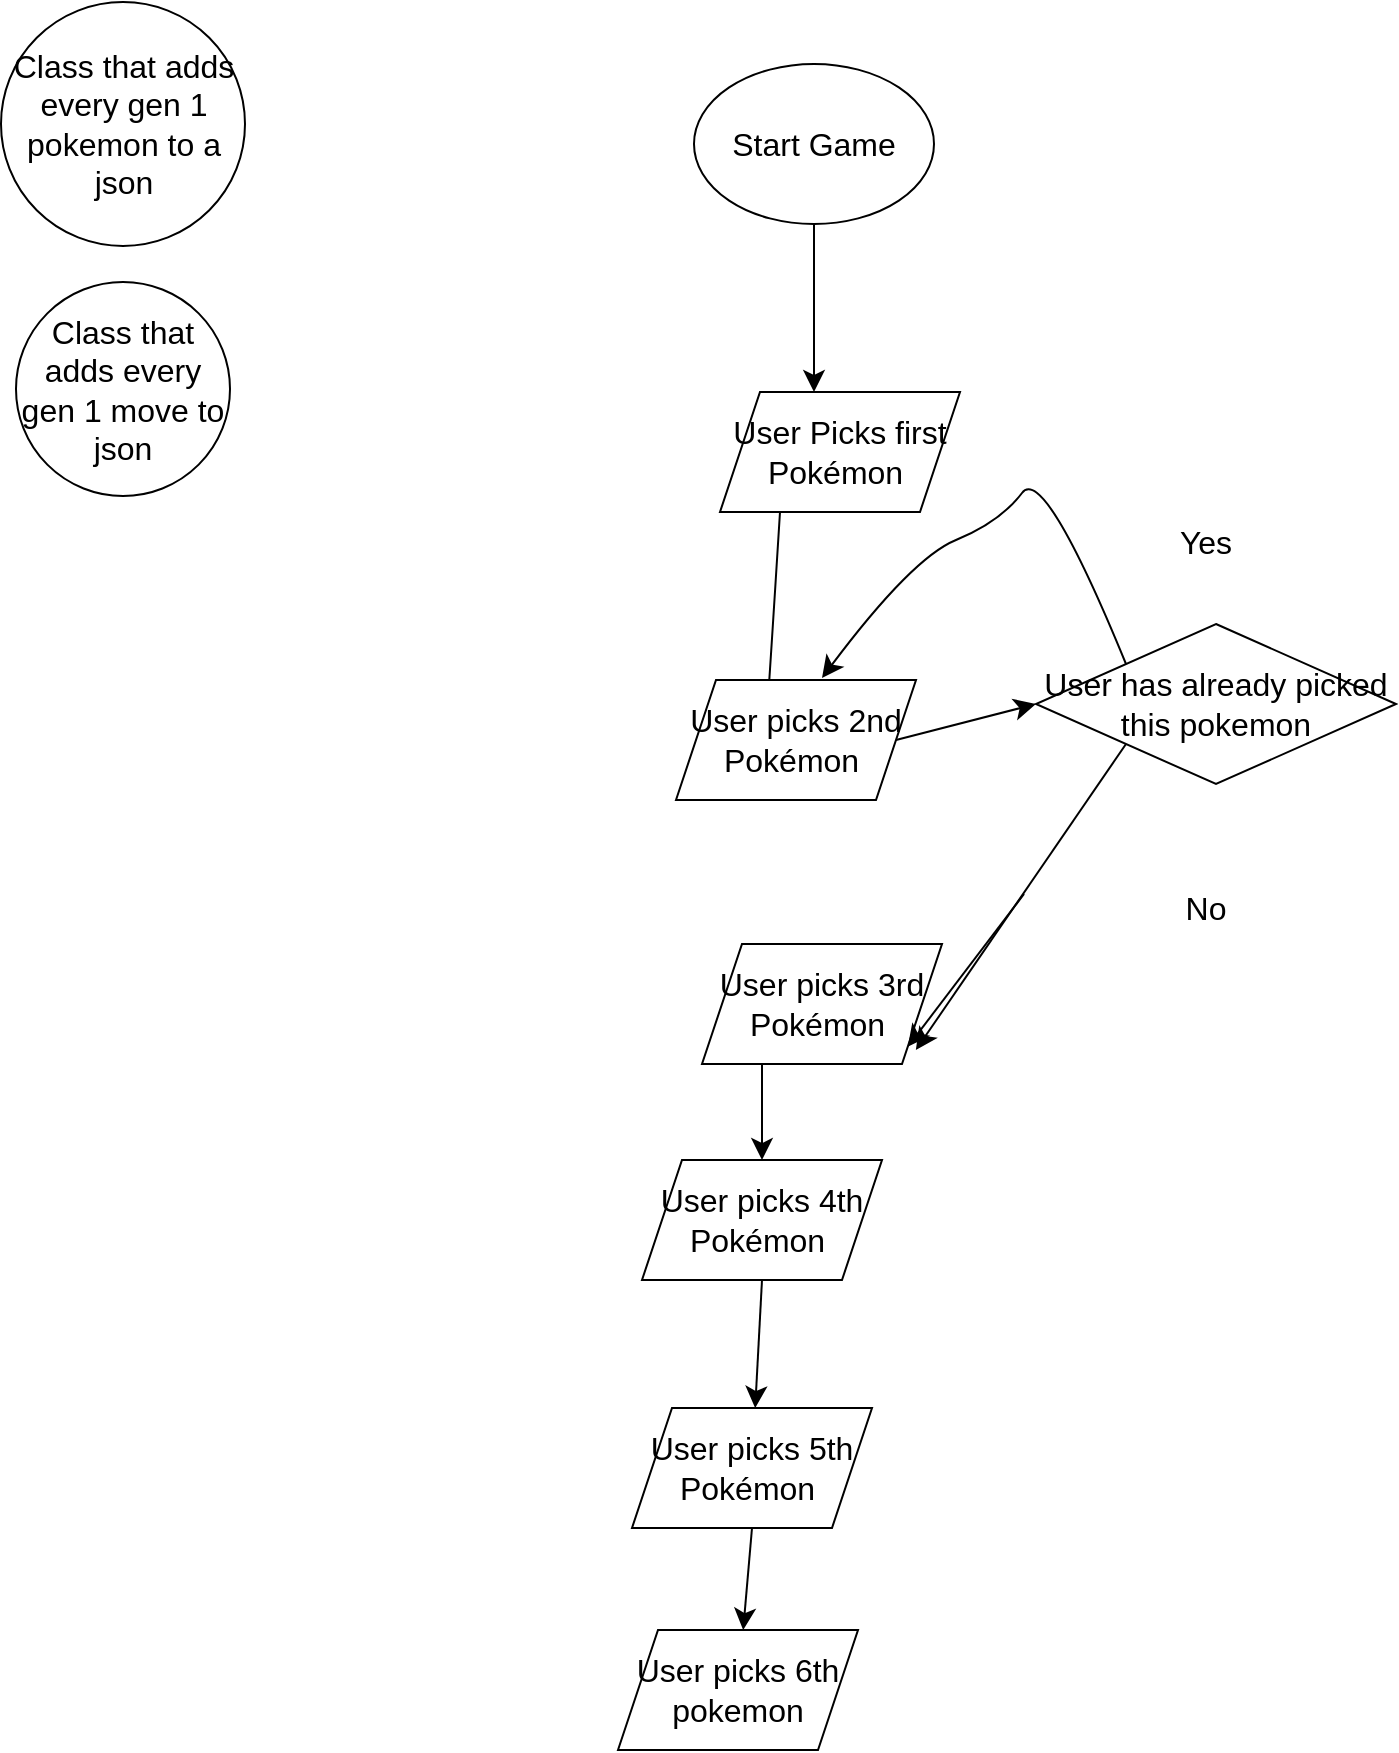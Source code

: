 <mxfile version="22.1.1" type="github">
  <diagram name="Page-1" id="NYCgYMafiAWhOY5gQajY">
    <mxGraphModel dx="1320" dy="1384" grid="0" gridSize="10" guides="1" tooltips="1" connect="1" arrows="1" fold="1" page="1" pageScale="1" pageWidth="1500" pageHeight="501600" math="0" shadow="0">
      <root>
        <mxCell id="0" />
        <mxCell id="1" parent="0" />
        <mxCell id="pAs_w5LwpyLD_c9nKqcG-1" value="Start Game" style="ellipse;whiteSpace=wrap;html=1;fontSize=16;" vertex="1" parent="1">
          <mxGeometry x="367" y="36" width="120" height="80" as="geometry" />
        </mxCell>
        <mxCell id="pAs_w5LwpyLD_c9nKqcG-3" value="" style="endArrow=classic;html=1;rounded=0;fontSize=12;startSize=8;endSize=8;curved=1;exitX=0.5;exitY=1;exitDx=0;exitDy=0;" edge="1" parent="1" source="pAs_w5LwpyLD_c9nKqcG-1">
          <mxGeometry width="50" height="50" relative="1" as="geometry">
            <mxPoint x="353" y="241" as="sourcePoint" />
            <mxPoint x="427" y="200" as="targetPoint" />
          </mxGeometry>
        </mxCell>
        <mxCell id="pAs_w5LwpyLD_c9nKqcG-4" value="User Picks first Pokémon&amp;nbsp;" style="shape=parallelogram;perimeter=parallelogramPerimeter;whiteSpace=wrap;html=1;fixedSize=1;fontSize=16;" vertex="1" parent="1">
          <mxGeometry x="380" y="200" width="120" height="60" as="geometry" />
        </mxCell>
        <mxCell id="pAs_w5LwpyLD_c9nKqcG-5" value="" style="endArrow=classic;html=1;rounded=0;fontSize=12;startSize=8;endSize=8;curved=1;exitX=0.25;exitY=1;exitDx=0;exitDy=0;" edge="1" parent="1" source="pAs_w5LwpyLD_c9nKqcG-4">
          <mxGeometry width="50" height="50" relative="1" as="geometry">
            <mxPoint x="424" y="292" as="sourcePoint" />
            <mxPoint x="403" y="358" as="targetPoint" />
            <Array as="points">
              <mxPoint x="403" y="372" />
            </Array>
          </mxGeometry>
        </mxCell>
        <mxCell id="pAs_w5LwpyLD_c9nKqcG-6" value="User picks 2nd Pokémon&amp;nbsp;" style="shape=parallelogram;perimeter=parallelogramPerimeter;whiteSpace=wrap;html=1;fixedSize=1;fontSize=16;" vertex="1" parent="1">
          <mxGeometry x="358" y="344" width="120" height="60" as="geometry" />
        </mxCell>
        <mxCell id="pAs_w5LwpyLD_c9nKqcG-8" value="User picks 3rd Pokémon&amp;nbsp;" style="shape=parallelogram;perimeter=parallelogramPerimeter;whiteSpace=wrap;html=1;fixedSize=1;fontSize=16;" vertex="1" parent="1">
          <mxGeometry x="371" y="476" width="120" height="60" as="geometry" />
        </mxCell>
        <mxCell id="pAs_w5LwpyLD_c9nKqcG-10" value="" style="endArrow=classic;html=1;rounded=0;fontSize=12;startSize=8;endSize=8;curved=1;exitX=0.25;exitY=1;exitDx=0;exitDy=0;" edge="1" parent="1" source="pAs_w5LwpyLD_c9nKqcG-8" target="pAs_w5LwpyLD_c9nKqcG-11">
          <mxGeometry width="50" height="50" relative="1" as="geometry">
            <mxPoint x="386" y="665" as="sourcePoint" />
            <mxPoint x="401" y="614" as="targetPoint" />
          </mxGeometry>
        </mxCell>
        <mxCell id="pAs_w5LwpyLD_c9nKqcG-11" value="User picks 4th Pokémon&amp;nbsp;" style="shape=parallelogram;perimeter=parallelogramPerimeter;whiteSpace=wrap;html=1;fixedSize=1;fontSize=16;" vertex="1" parent="1">
          <mxGeometry x="341" y="584" width="120" height="60" as="geometry" />
        </mxCell>
        <mxCell id="pAs_w5LwpyLD_c9nKqcG-14" value="" style="endArrow=classic;html=1;rounded=0;fontSize=12;startSize=8;endSize=8;curved=1;exitX=0.5;exitY=1;exitDx=0;exitDy=0;" edge="1" parent="1" source="pAs_w5LwpyLD_c9nKqcG-11" target="pAs_w5LwpyLD_c9nKqcG-15">
          <mxGeometry width="50" height="50" relative="1" as="geometry">
            <mxPoint x="353" y="785" as="sourcePoint" />
            <mxPoint x="396" y="738" as="targetPoint" />
            <Array as="points" />
          </mxGeometry>
        </mxCell>
        <mxCell id="pAs_w5LwpyLD_c9nKqcG-15" value="User picks 5th Pokémon&amp;nbsp;" style="shape=parallelogram;perimeter=parallelogramPerimeter;whiteSpace=wrap;html=1;fixedSize=1;fontSize=16;" vertex="1" parent="1">
          <mxGeometry x="336" y="708" width="120" height="60" as="geometry" />
        </mxCell>
        <mxCell id="pAs_w5LwpyLD_c9nKqcG-16" value="" style="endArrow=classic;html=1;rounded=0;fontSize=12;startSize=8;endSize=8;curved=1;exitX=0.5;exitY=1;exitDx=0;exitDy=0;" edge="1" parent="1" source="pAs_w5LwpyLD_c9nKqcG-15" target="pAs_w5LwpyLD_c9nKqcG-17">
          <mxGeometry width="50" height="50" relative="1" as="geometry">
            <mxPoint x="384" y="879" as="sourcePoint" />
            <mxPoint x="389" y="849" as="targetPoint" />
          </mxGeometry>
        </mxCell>
        <mxCell id="pAs_w5LwpyLD_c9nKqcG-17" value="User picks 6th pokemon" style="shape=parallelogram;perimeter=parallelogramPerimeter;whiteSpace=wrap;html=1;fixedSize=1;fontSize=16;" vertex="1" parent="1">
          <mxGeometry x="329" y="819" width="120" height="60" as="geometry" />
        </mxCell>
        <mxCell id="pAs_w5LwpyLD_c9nKqcG-19" value="Class that adds every gen 1 move to json" style="ellipse;whiteSpace=wrap;html=1;aspect=fixed;fontSize=16;" vertex="1" parent="1">
          <mxGeometry x="28" y="145" width="107" height="107" as="geometry" />
        </mxCell>
        <mxCell id="pAs_w5LwpyLD_c9nKqcG-20" value="Class that adds every gen 1 pokemon to a json" style="ellipse;whiteSpace=wrap;html=1;aspect=fixed;fontSize=16;" vertex="1" parent="1">
          <mxGeometry x="20.5" y="5" width="122" height="122" as="geometry" />
        </mxCell>
        <mxCell id="pAs_w5LwpyLD_c9nKqcG-27" value="" style="endArrow=classic;html=1;rounded=0;fontSize=12;startSize=8;endSize=8;curved=1;exitX=1;exitY=0.5;exitDx=0;exitDy=0;entryX=0;entryY=0.5;entryDx=0;entryDy=0;" edge="1" parent="1" source="pAs_w5LwpyLD_c9nKqcG-6" target="pAs_w5LwpyLD_c9nKqcG-28">
          <mxGeometry width="50" height="50" relative="1" as="geometry">
            <mxPoint x="504" y="401" as="sourcePoint" />
            <mxPoint x="578" y="356" as="targetPoint" />
          </mxGeometry>
        </mxCell>
        <mxCell id="pAs_w5LwpyLD_c9nKqcG-28" value="User has already picked this pokemon" style="rhombus;whiteSpace=wrap;html=1;fontSize=16;" vertex="1" parent="1">
          <mxGeometry x="538" y="316" width="180" height="80" as="geometry" />
        </mxCell>
        <mxCell id="pAs_w5LwpyLD_c9nKqcG-29" value="" style="endArrow=classic;html=1;rounded=0;fontSize=12;startSize=8;endSize=8;curved=1;exitX=0;exitY=1;exitDx=0;exitDy=0;entryX=1;entryY=1;entryDx=0;entryDy=0;" edge="1" parent="1" target="pAs_w5LwpyLD_c9nKqcG-8">
          <mxGeometry width="50" height="50" relative="1" as="geometry">
            <mxPoint x="532" y="451" as="sourcePoint" />
            <mxPoint x="607" y="488" as="targetPoint" />
          </mxGeometry>
        </mxCell>
        <mxCell id="pAs_w5LwpyLD_c9nKqcG-30" value="" style="curved=1;endArrow=classic;html=1;rounded=0;fontSize=12;startSize=8;endSize=8;exitX=0;exitY=0;exitDx=0;exitDy=0;" edge="1" parent="1" source="pAs_w5LwpyLD_c9nKqcG-28">
          <mxGeometry width="50" height="50" relative="1" as="geometry">
            <mxPoint x="557" y="538" as="sourcePoint" />
            <mxPoint x="431" y="343" as="targetPoint" />
            <Array as="points">
              <mxPoint x="542" y="236" />
              <mxPoint x="520" y="265" />
              <mxPoint x="476" y="283" />
            </Array>
          </mxGeometry>
        </mxCell>
        <mxCell id="pAs_w5LwpyLD_c9nKqcG-31" value="Yes" style="text;html=1;strokeColor=none;fillColor=none;align=center;verticalAlign=middle;whiteSpace=wrap;rounded=0;fontSize=16;" vertex="1" parent="1">
          <mxGeometry x="593" y="260" width="60" height="30" as="geometry" />
        </mxCell>
        <mxCell id="pAs_w5LwpyLD_c9nKqcG-33" style="edgeStyle=none;curved=1;rounded=0;orthogonalLoop=1;jettySize=auto;html=1;entryX=0.25;entryY=0;entryDx=0;entryDy=0;fontSize=12;startSize=8;endSize=8;" edge="1" parent="1">
          <mxGeometry relative="1" as="geometry">
            <mxPoint x="619" y="427" as="sourcePoint" />
            <mxPoint x="619" y="427" as="targetPoint" />
          </mxGeometry>
        </mxCell>
        <mxCell id="pAs_w5LwpyLD_c9nKqcG-34" value="" style="endArrow=classic;html=1;rounded=0;fontSize=12;startSize=8;endSize=8;curved=1;exitX=0;exitY=1;exitDx=0;exitDy=0;" edge="1" parent="1" source="pAs_w5LwpyLD_c9nKqcG-28">
          <mxGeometry width="50" height="50" relative="1" as="geometry">
            <mxPoint x="583" y="376" as="sourcePoint" />
            <mxPoint x="477.928" y="529" as="targetPoint" />
          </mxGeometry>
        </mxCell>
        <mxCell id="pAs_w5LwpyLD_c9nKqcG-37" value="No" style="text;html=1;strokeColor=none;fillColor=none;align=center;verticalAlign=middle;whiteSpace=wrap;rounded=0;fontSize=16;" vertex="1" parent="1">
          <mxGeometry x="593" y="443" width="60" height="30" as="geometry" />
        </mxCell>
      </root>
    </mxGraphModel>
  </diagram>
</mxfile>
